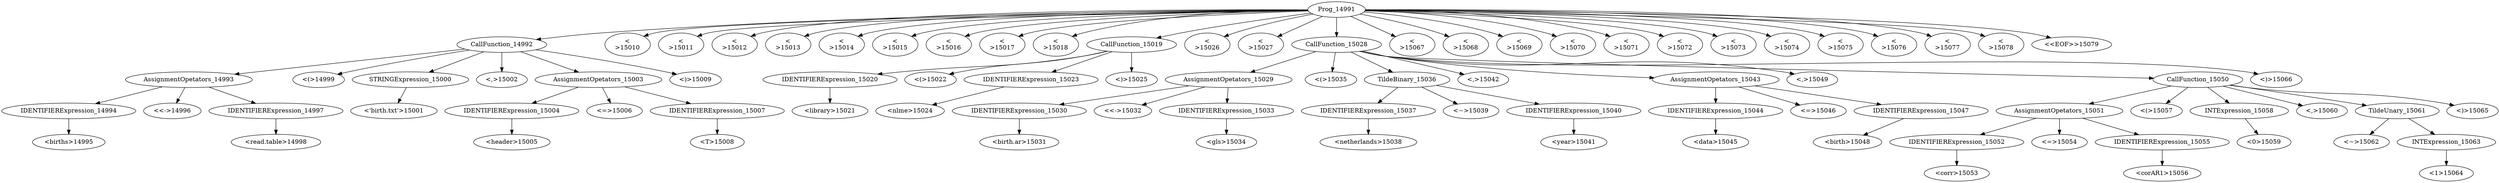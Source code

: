 digraph {

"Prog_14991"->"CallFunction_14992";
"CallFunction_14992"->"AssignmentOpetators_14993";
"AssignmentOpetators_14993"->"IDENTIFIERExpression_14994";
"IDENTIFIERExpression_14994"->"<births>14995";
"AssignmentOpetators_14993"->"<<->14996";
"AssignmentOpetators_14993"->"IDENTIFIERExpression_14997";
"IDENTIFIERExpression_14997"->"<read.table>14998";
"CallFunction_14992"->"<(>14999";
"CallFunction_14992"->"STRINGExpression_15000";
"STRINGExpression_15000"->"<'birth.txt'>15001";
"CallFunction_14992"->"<,>15002";
"CallFunction_14992"->"AssignmentOpetators_15003";
"AssignmentOpetators_15003"->"IDENTIFIERExpression_15004";
"IDENTIFIERExpression_15004"->"<header>15005";
"AssignmentOpetators_15003"->"<=>15006";
"AssignmentOpetators_15003"->"IDENTIFIERExpression_15007";
"IDENTIFIERExpression_15007"->"<T>15008";
"CallFunction_14992"->"<)>15009";
"Prog_14991"->"<
>15010";
"Prog_14991"->"<
>15011";
"Prog_14991"->"<
>15012";
"Prog_14991"->"<
>15013";
"Prog_14991"->"<
>15014";
"Prog_14991"->"<
>15015";
"Prog_14991"->"<
>15016";
"Prog_14991"->"<
>15017";
"Prog_14991"->"<
>15018";
"Prog_14991"->"CallFunction_15019";
"CallFunction_15019"->"IDENTIFIERExpression_15020";
"IDENTIFIERExpression_15020"->"<library>15021";
"CallFunction_15019"->"<(>15022";
"CallFunction_15019"->"IDENTIFIERExpression_15023";
"IDENTIFIERExpression_15023"->"<nlme>15024";
"CallFunction_15019"->"<)>15025";
"Prog_14991"->"<
>15026";
"Prog_14991"->"<
>15027";
"Prog_14991"->"CallFunction_15028";
"CallFunction_15028"->"AssignmentOpetators_15029";
"AssignmentOpetators_15029"->"IDENTIFIERExpression_15030";
"IDENTIFIERExpression_15030"->"<birth.ar>15031";
"AssignmentOpetators_15029"->"<<->15032";
"AssignmentOpetators_15029"->"IDENTIFIERExpression_15033";
"IDENTIFIERExpression_15033"->"<gls>15034";
"CallFunction_15028"->"<(>15035";
"CallFunction_15028"->"TildeBinary_15036";
"TildeBinary_15036"->"IDENTIFIERExpression_15037";
"IDENTIFIERExpression_15037"->"<netherlands>15038";
"TildeBinary_15036"->"<~>15039";
"TildeBinary_15036"->"IDENTIFIERExpression_15040";
"IDENTIFIERExpression_15040"->"<year>15041";
"CallFunction_15028"->"<,>15042";
"CallFunction_15028"->"AssignmentOpetators_15043";
"AssignmentOpetators_15043"->"IDENTIFIERExpression_15044";
"IDENTIFIERExpression_15044"->"<data>15045";
"AssignmentOpetators_15043"->"<=>15046";
"AssignmentOpetators_15043"->"IDENTIFIERExpression_15047";
"IDENTIFIERExpression_15047"->"<birth>15048";
"CallFunction_15028"->"<,>15049";
"CallFunction_15028"->"CallFunction_15050";
"CallFunction_15050"->"AssignmentOpetators_15051";
"AssignmentOpetators_15051"->"IDENTIFIERExpression_15052";
"IDENTIFIERExpression_15052"->"<corr>15053";
"AssignmentOpetators_15051"->"<=>15054";
"AssignmentOpetators_15051"->"IDENTIFIERExpression_15055";
"IDENTIFIERExpression_15055"->"<corAR1>15056";
"CallFunction_15050"->"<(>15057";
"CallFunction_15050"->"INTExpression_15058";
"INTExpression_15058"->"<0>15059";
"CallFunction_15050"->"<,>15060";
"CallFunction_15050"->"TildeUnary_15061";
"TildeUnary_15061"->"<~>15062";
"TildeUnary_15061"->"INTExpression_15063";
"INTExpression_15063"->"<1>15064";
"CallFunction_15050"->"<)>15065";
"CallFunction_15028"->"<)>15066";
"Prog_14991"->"<
>15067";
"Prog_14991"->"<
>15068";
"Prog_14991"->"<
>15069";
"Prog_14991"->"<
>15070";
"Prog_14991"->"<
>15071";
"Prog_14991"->"<
>15072";
"Prog_14991"->"<
>15073";
"Prog_14991"->"<
>15074";
"Prog_14991"->"<
>15075";
"Prog_14991"->"<
>15076";
"Prog_14991"->"<
>15077";
"Prog_14991"->"<
>15078";
"Prog_14991"->"<<EOF>>15079";
}
